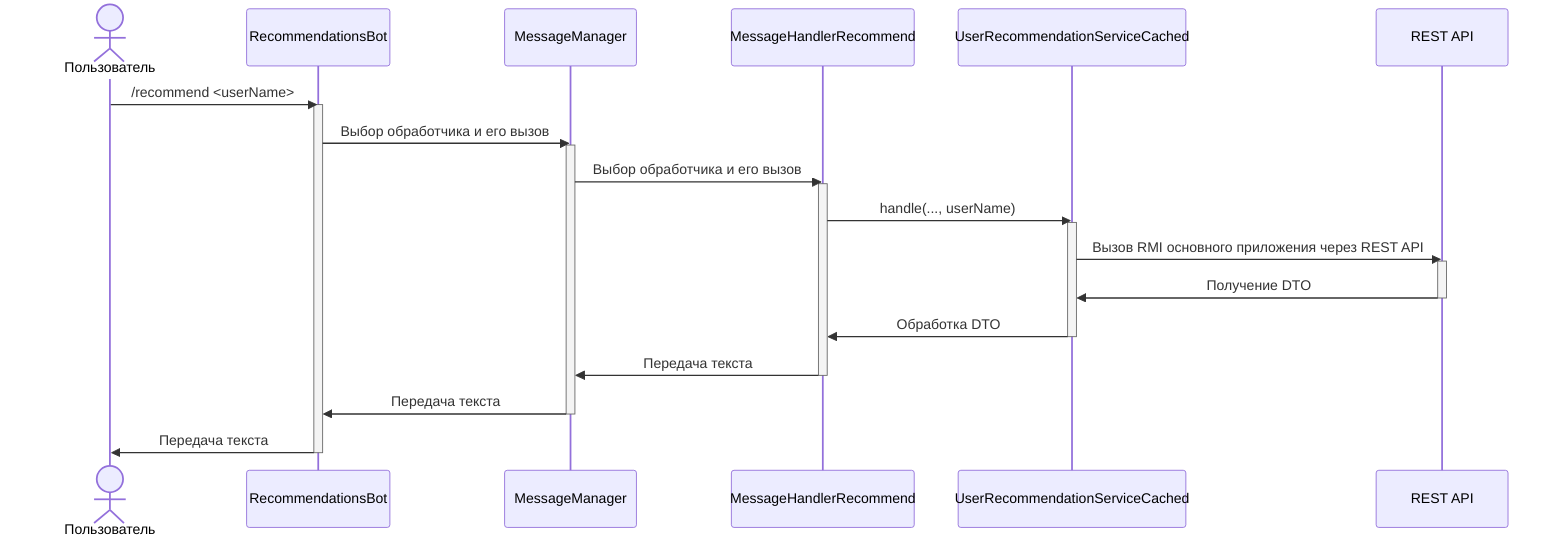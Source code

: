 %% Диаграмма последовательности выполнения основного запроса
sequenceDiagram
    actor User as Пользователь
    
    participant Bot as RecommendationsBot
    participant Manager as MessageManager
    participant Handler as MessageHandlerRecommend
    participant ApiService as UserRecommendationServiceCached
    participant ApiReal as REST API

    User->>Bot: /recommend <userName>
    activate Bot

    Bot->>Manager: Выбор обработчика и его вызов
    activate Manager

    Manager->>Handler: Выбор обработчика и его вызов
    activate Handler

    Handler->>ApiService: handle(..., userName)
    activate ApiService

    ApiService->>ApiReal: Вызов RMI основного приложения через REST API
    activate ApiReal

    ApiReal->>ApiService: Получение DTO
    deactivate ApiReal

    ApiService->>Handler: Обработка DTO
    deactivate ApiService

    Handler->>Manager: Передача текста
    deactivate Handler

    Manager->>Bot: Передача текста
    deactivate Manager

    Bot->>User: Передача текста
    deactivate Bot